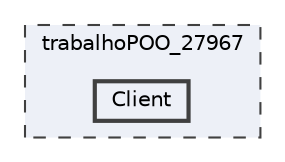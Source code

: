 digraph "trabalhoPOO_27967/Client"
{
 // LATEX_PDF_SIZE
  bgcolor="transparent";
  edge [fontname=Helvetica,fontsize=10,labelfontname=Helvetica,labelfontsize=10];
  node [fontname=Helvetica,fontsize=10,shape=box,height=0.2,width=0.4];
  compound=true
  subgraph clusterdir_2febc12c3c491208b6bb30c417a778ab {
    graph [ bgcolor="#edf0f7", pencolor="grey25", label="trabalhoPOO_27967", fontname=Helvetica,fontsize=10 style="filled,dashed", URL="dir_2febc12c3c491208b6bb30c417a778ab.html",tooltip=""]
  dir_bc2040cc2efaed7dc5a522603f9f4f2a [label="Client", fillcolor="#edf0f7", color="grey25", style="filled,bold", URL="dir_bc2040cc2efaed7dc5a522603f9f4f2a.html",tooltip=""];
  }
}
